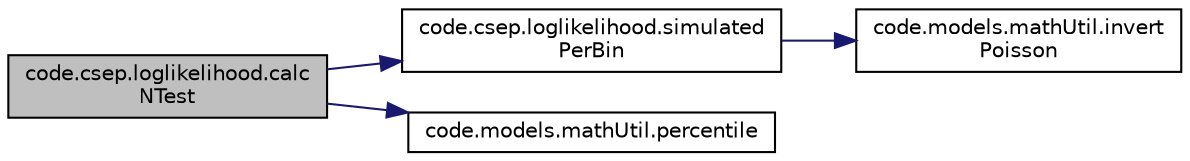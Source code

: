 digraph "code.csep.loglikelihood.calcNTest"
{
  edge [fontname="Helvetica",fontsize="10",labelfontname="Helvetica",labelfontsize="10"];
  node [fontname="Helvetica",fontsize="10",shape=record];
  rankdir="LR";
  Node9 [label="code.csep.loglikelihood.calc\lNTest",height=0.2,width=0.4,color="black", fillcolor="grey75", style="filled", fontcolor="black"];
  Node9 -> Node10 [color="midnightblue",fontsize="10",style="solid",fontname="Helvetica"];
  Node10 [label="code.csep.loglikelihood.simulated\lPerBin",height=0.2,width=0.4,color="black", fillcolor="white", style="filled",URL="$namespacecode_1_1csep_1_1loglikelihood.html#ae9b5785a731104c5cee5016f4dece75f"];
  Node10 -> Node11 [color="midnightblue",fontsize="10",style="solid",fontname="Helvetica"];
  Node11 [label="code.models.mathUtil.invert\lPoisson",height=0.2,width=0.4,color="black", fillcolor="white", style="filled",URL="$namespacecode_1_1models_1_1math_util.html#ac0f6efe45f2da086c1225392a228983e"];
  Node9 -> Node12 [color="midnightblue",fontsize="10",style="solid",fontname="Helvetica"];
  Node12 [label="code.models.mathUtil.percentile",height=0.2,width=0.4,color="black", fillcolor="white", style="filled",URL="$namespacecode_1_1models_1_1math_util.html#a2415ab497b8fa691c2755ca022d77c48"];
}
